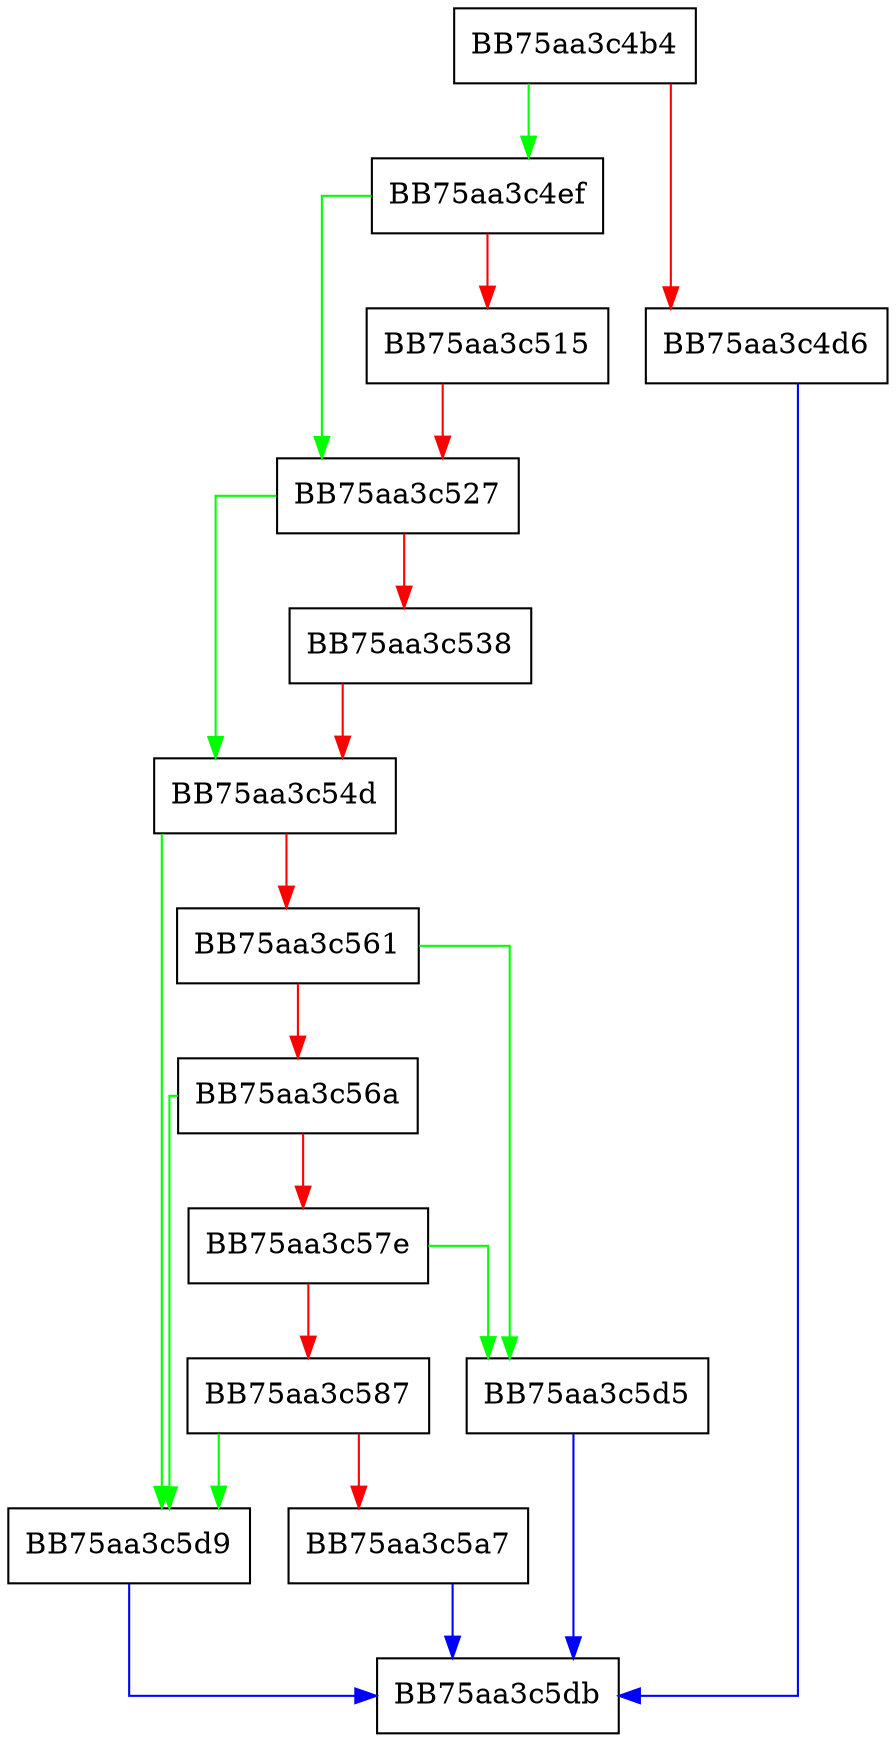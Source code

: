 digraph jsatan2 {
  node [shape="box"];
  graph [splines=ortho];
  BB75aa3c4b4 -> BB75aa3c4ef [color="green"];
  BB75aa3c4b4 -> BB75aa3c4d6 [color="red"];
  BB75aa3c4d6 -> BB75aa3c5db [color="blue"];
  BB75aa3c4ef -> BB75aa3c527 [color="green"];
  BB75aa3c4ef -> BB75aa3c515 [color="red"];
  BB75aa3c515 -> BB75aa3c527 [color="red"];
  BB75aa3c527 -> BB75aa3c54d [color="green"];
  BB75aa3c527 -> BB75aa3c538 [color="red"];
  BB75aa3c538 -> BB75aa3c54d [color="red"];
  BB75aa3c54d -> BB75aa3c5d9 [color="green"];
  BB75aa3c54d -> BB75aa3c561 [color="red"];
  BB75aa3c561 -> BB75aa3c5d5 [color="green"];
  BB75aa3c561 -> BB75aa3c56a [color="red"];
  BB75aa3c56a -> BB75aa3c5d9 [color="green"];
  BB75aa3c56a -> BB75aa3c57e [color="red"];
  BB75aa3c57e -> BB75aa3c5d5 [color="green"];
  BB75aa3c57e -> BB75aa3c587 [color="red"];
  BB75aa3c587 -> BB75aa3c5d9 [color="green"];
  BB75aa3c587 -> BB75aa3c5a7 [color="red"];
  BB75aa3c5a7 -> BB75aa3c5db [color="blue"];
  BB75aa3c5d5 -> BB75aa3c5db [color="blue"];
  BB75aa3c5d9 -> BB75aa3c5db [color="blue"];
}